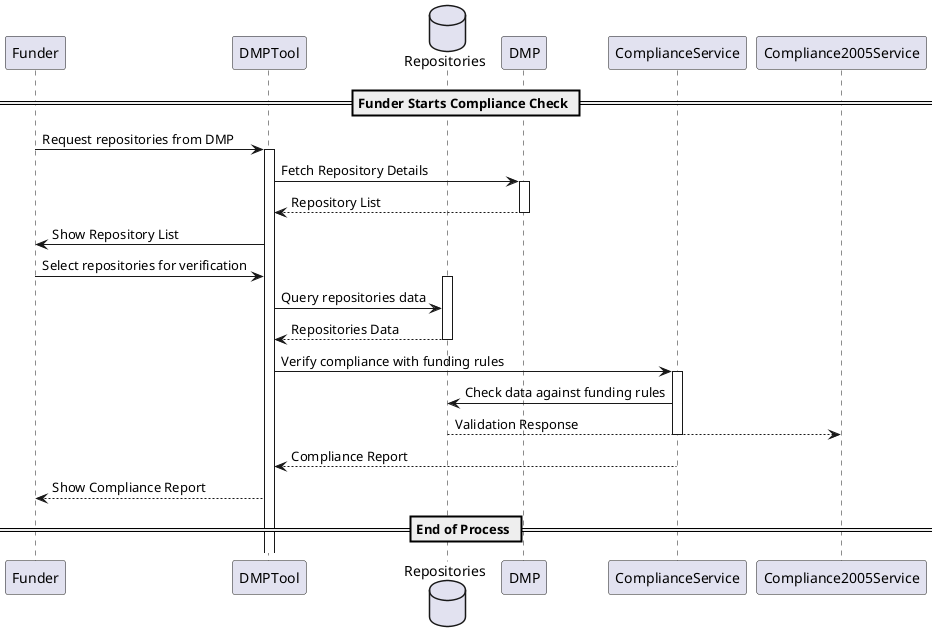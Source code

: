 @startuml
participant Funder
participant DMPTool
database Repositories
participant DMP
participant ComplianceService

== Funder Starts Compliance Check ==

Funder -> DMPTool : Request repositories from DMP
activate DMPTool

DMPTool -> DMP : Fetch Repository Details
activate DMP
DMP --> DMPTool : Repository List
deactivate DMP

DMPTool -> Funder : Show Repository List
Funder -> DMPTool : Select repositories for verification
activate Repositories

DMPTool -> Repositories : Query repositories data
Repositories --> DMPTool : Repositories Data
deactivate Repositories

DMPTool -> ComplianceService : Verify compliance with funding rules
activate ComplianceService
ComplianceService -> Repositories : Check data against funding rules
Repositories --> Compliance2005Service : Validation Response
Deactivate ComplianceService

ComplianceService --> DMPTool : Compliance Report
DMPTool --> Funder : Show Compliance Report

== End of Process ==

@enduml